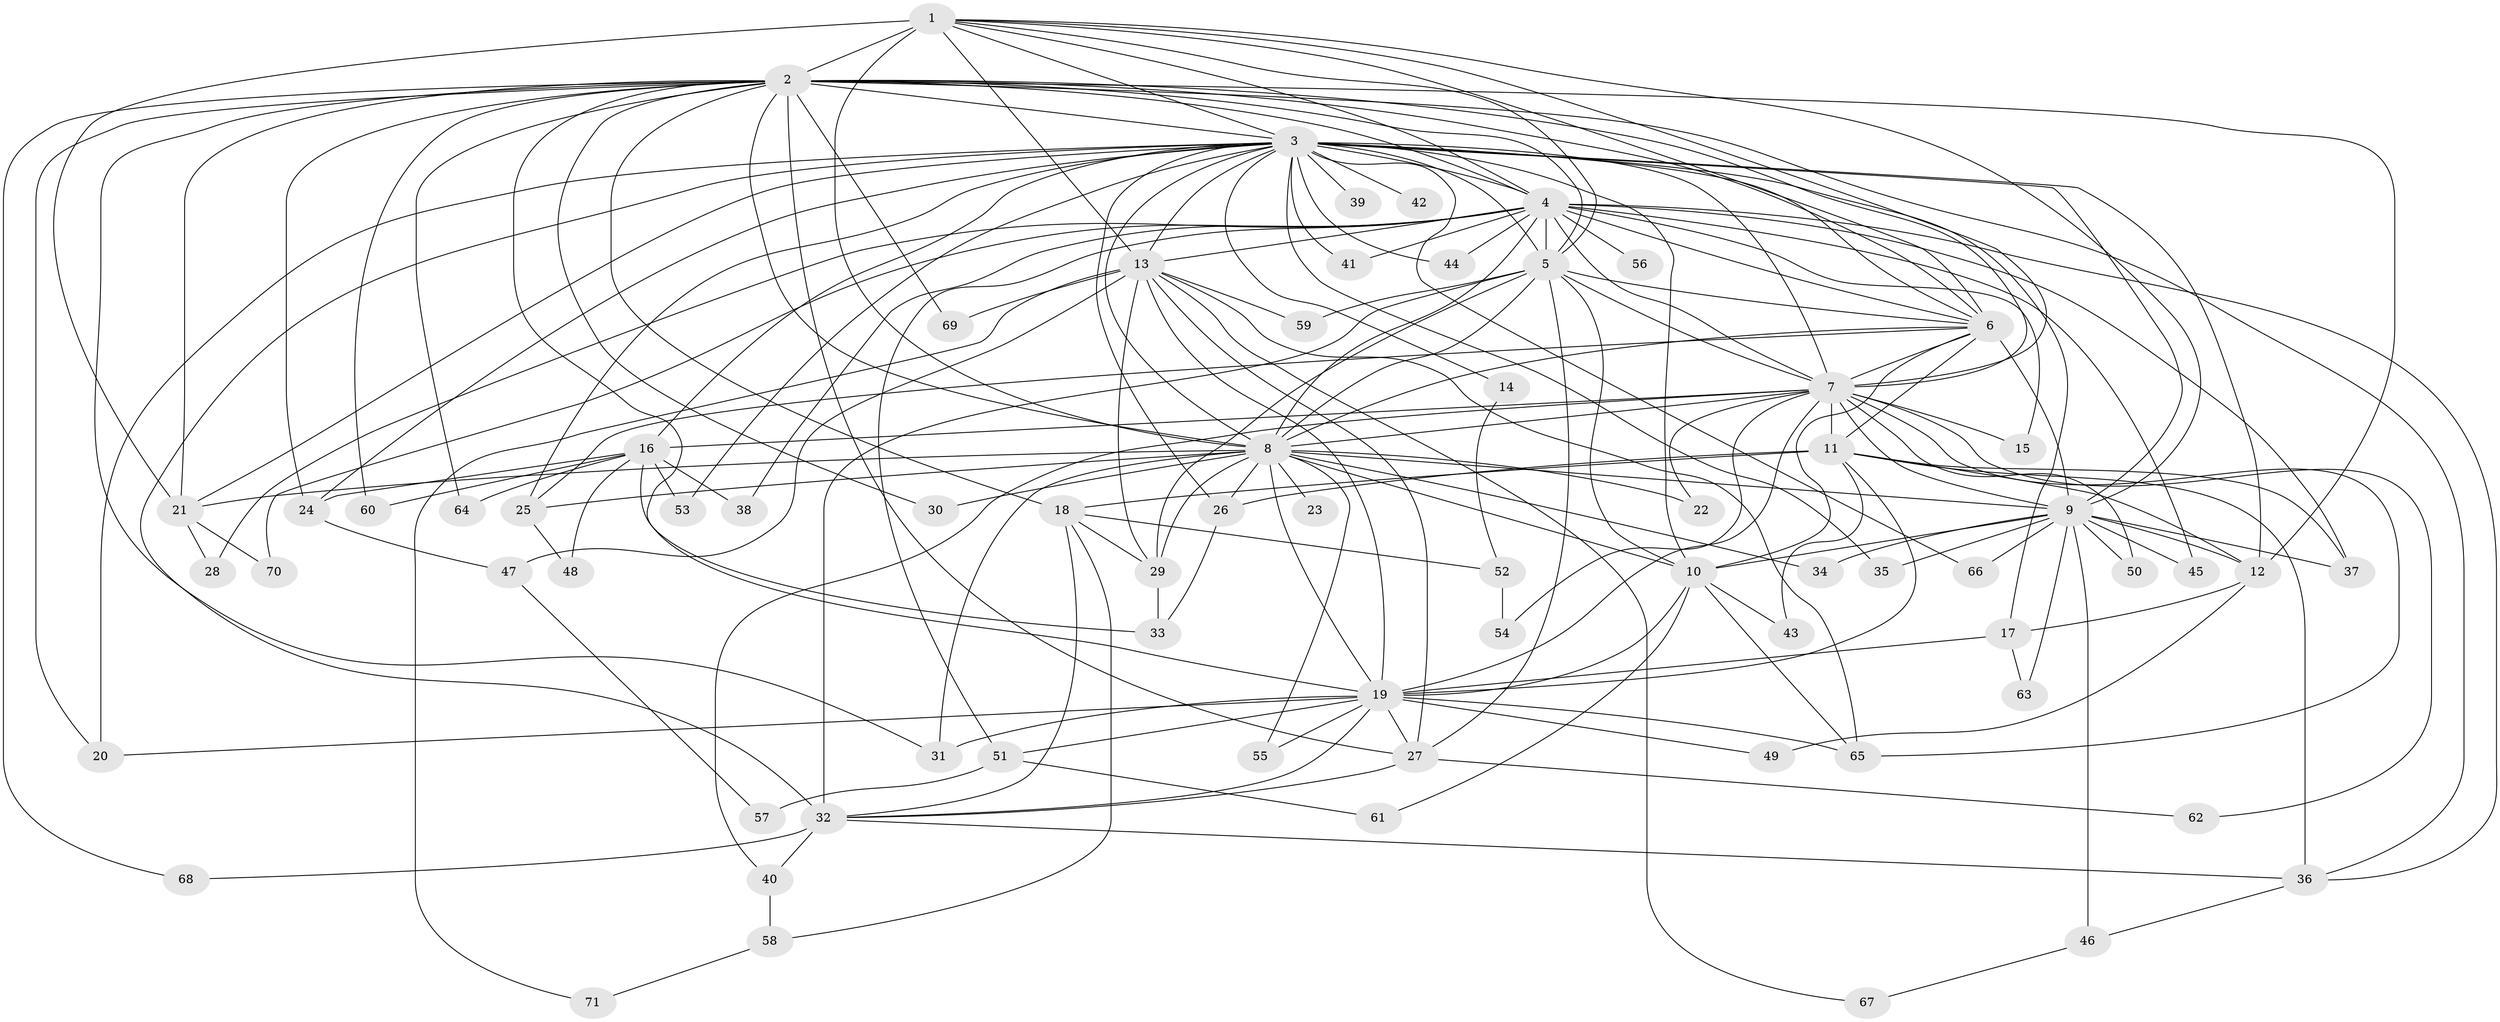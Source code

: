 // original degree distribution, {25: 0.0070921985815602835, 26: 0.0070921985815602835, 36: 0.0070921985815602835, 24: 0.0070921985815602835, 15: 0.0070921985815602835, 18: 0.0070921985815602835, 14: 0.0070921985815602835, 31: 0.0070921985815602835, 28: 0.0070921985815602835, 27: 0.0070921985815602835, 4: 0.12056737588652482, 3: 0.1773049645390071, 9: 0.0070921985815602835, 5: 0.0425531914893617, 2: 0.5531914893617021, 6: 0.014184397163120567, 13: 0.0070921985815602835, 7: 0.0070921985815602835}
// Generated by graph-tools (version 1.1) at 2025/34/03/09/25 02:34:46]
// undirected, 71 vertices, 183 edges
graph export_dot {
graph [start="1"]
  node [color=gray90,style=filled];
  1;
  2;
  3;
  4;
  5;
  6;
  7;
  8;
  9;
  10;
  11;
  12;
  13;
  14;
  15;
  16;
  17;
  18;
  19;
  20;
  21;
  22;
  23;
  24;
  25;
  26;
  27;
  28;
  29;
  30;
  31;
  32;
  33;
  34;
  35;
  36;
  37;
  38;
  39;
  40;
  41;
  42;
  43;
  44;
  45;
  46;
  47;
  48;
  49;
  50;
  51;
  52;
  53;
  54;
  55;
  56;
  57;
  58;
  59;
  60;
  61;
  62;
  63;
  64;
  65;
  66;
  67;
  68;
  69;
  70;
  71;
  1 -- 2 [weight=1.0];
  1 -- 3 [weight=2.0];
  1 -- 4 [weight=1.0];
  1 -- 5 [weight=2.0];
  1 -- 6 [weight=1.0];
  1 -- 7 [weight=2.0];
  1 -- 8 [weight=2.0];
  1 -- 9 [weight=1.0];
  1 -- 13 [weight=10.0];
  1 -- 21 [weight=1.0];
  2 -- 3 [weight=2.0];
  2 -- 4 [weight=1.0];
  2 -- 5 [weight=2.0];
  2 -- 6 [weight=2.0];
  2 -- 7 [weight=2.0];
  2 -- 8 [weight=1.0];
  2 -- 12 [weight=2.0];
  2 -- 18 [weight=1.0];
  2 -- 19 [weight=1.0];
  2 -- 20 [weight=1.0];
  2 -- 21 [weight=1.0];
  2 -- 24 [weight=1.0];
  2 -- 27 [weight=1.0];
  2 -- 30 [weight=1.0];
  2 -- 31 [weight=1.0];
  2 -- 36 [weight=1.0];
  2 -- 60 [weight=1.0];
  2 -- 64 [weight=1.0];
  2 -- 68 [weight=1.0];
  2 -- 69 [weight=1.0];
  3 -- 4 [weight=2.0];
  3 -- 5 [weight=4.0];
  3 -- 6 [weight=2.0];
  3 -- 7 [weight=2.0];
  3 -- 8 [weight=2.0];
  3 -- 9 [weight=4.0];
  3 -- 10 [weight=1.0];
  3 -- 12 [weight=1.0];
  3 -- 13 [weight=4.0];
  3 -- 14 [weight=1.0];
  3 -- 16 [weight=2.0];
  3 -- 17 [weight=1.0];
  3 -- 20 [weight=1.0];
  3 -- 21 [weight=1.0];
  3 -- 24 [weight=1.0];
  3 -- 25 [weight=1.0];
  3 -- 26 [weight=1.0];
  3 -- 32 [weight=1.0];
  3 -- 35 [weight=1.0];
  3 -- 39 [weight=1.0];
  3 -- 41 [weight=1.0];
  3 -- 42 [weight=2.0];
  3 -- 44 [weight=1.0];
  3 -- 53 [weight=1.0];
  3 -- 66 [weight=1.0];
  4 -- 5 [weight=3.0];
  4 -- 6 [weight=1.0];
  4 -- 7 [weight=1.0];
  4 -- 8 [weight=1.0];
  4 -- 13 [weight=2.0];
  4 -- 15 [weight=1.0];
  4 -- 28 [weight=1.0];
  4 -- 36 [weight=1.0];
  4 -- 37 [weight=1.0];
  4 -- 38 [weight=1.0];
  4 -- 41 [weight=1.0];
  4 -- 44 [weight=1.0];
  4 -- 45 [weight=1.0];
  4 -- 51 [weight=1.0];
  4 -- 56 [weight=1.0];
  4 -- 70 [weight=1.0];
  5 -- 6 [weight=2.0];
  5 -- 7 [weight=3.0];
  5 -- 8 [weight=3.0];
  5 -- 10 [weight=1.0];
  5 -- 27 [weight=1.0];
  5 -- 29 [weight=1.0];
  5 -- 32 [weight=5.0];
  5 -- 59 [weight=1.0];
  6 -- 7 [weight=2.0];
  6 -- 8 [weight=1.0];
  6 -- 9 [weight=16.0];
  6 -- 10 [weight=1.0];
  6 -- 11 [weight=1.0];
  6 -- 25 [weight=2.0];
  7 -- 8 [weight=1.0];
  7 -- 9 [weight=4.0];
  7 -- 11 [weight=2.0];
  7 -- 15 [weight=1.0];
  7 -- 16 [weight=1.0];
  7 -- 19 [weight=1.0];
  7 -- 22 [weight=1.0];
  7 -- 40 [weight=1.0];
  7 -- 50 [weight=1.0];
  7 -- 54 [weight=1.0];
  7 -- 62 [weight=1.0];
  7 -- 65 [weight=1.0];
  8 -- 9 [weight=3.0];
  8 -- 10 [weight=1.0];
  8 -- 19 [weight=1.0];
  8 -- 21 [weight=1.0];
  8 -- 22 [weight=1.0];
  8 -- 23 [weight=1.0];
  8 -- 25 [weight=1.0];
  8 -- 26 [weight=1.0];
  8 -- 29 [weight=1.0];
  8 -- 30 [weight=1.0];
  8 -- 31 [weight=2.0];
  8 -- 34 [weight=1.0];
  8 -- 55 [weight=1.0];
  9 -- 10 [weight=1.0];
  9 -- 12 [weight=2.0];
  9 -- 34 [weight=1.0];
  9 -- 35 [weight=1.0];
  9 -- 37 [weight=1.0];
  9 -- 45 [weight=1.0];
  9 -- 46 [weight=1.0];
  9 -- 50 [weight=1.0];
  9 -- 63 [weight=1.0];
  9 -- 66 [weight=1.0];
  10 -- 19 [weight=1.0];
  10 -- 43 [weight=1.0];
  10 -- 61 [weight=1.0];
  10 -- 65 [weight=1.0];
  11 -- 12 [weight=1.0];
  11 -- 18 [weight=1.0];
  11 -- 19 [weight=1.0];
  11 -- 26 [weight=1.0];
  11 -- 36 [weight=1.0];
  11 -- 37 [weight=1.0];
  11 -- 43 [weight=1.0];
  12 -- 17 [weight=1.0];
  12 -- 49 [weight=1.0];
  13 -- 19 [weight=1.0];
  13 -- 27 [weight=1.0];
  13 -- 29 [weight=1.0];
  13 -- 47 [weight=1.0];
  13 -- 59 [weight=1.0];
  13 -- 65 [weight=1.0];
  13 -- 67 [weight=1.0];
  13 -- 69 [weight=1.0];
  13 -- 71 [weight=1.0];
  14 -- 52 [weight=1.0];
  16 -- 24 [weight=1.0];
  16 -- 33 [weight=1.0];
  16 -- 38 [weight=1.0];
  16 -- 48 [weight=1.0];
  16 -- 53 [weight=1.0];
  16 -- 60 [weight=1.0];
  16 -- 64 [weight=1.0];
  17 -- 19 [weight=1.0];
  17 -- 63 [weight=1.0];
  18 -- 29 [weight=1.0];
  18 -- 32 [weight=1.0];
  18 -- 52 [weight=1.0];
  18 -- 58 [weight=1.0];
  19 -- 20 [weight=1.0];
  19 -- 27 [weight=1.0];
  19 -- 31 [weight=1.0];
  19 -- 32 [weight=1.0];
  19 -- 49 [weight=1.0];
  19 -- 51 [weight=1.0];
  19 -- 55 [weight=1.0];
  19 -- 65 [weight=1.0];
  21 -- 28 [weight=1.0];
  21 -- 70 [weight=1.0];
  24 -- 47 [weight=1.0];
  25 -- 48 [weight=1.0];
  26 -- 33 [weight=1.0];
  27 -- 32 [weight=1.0];
  27 -- 62 [weight=1.0];
  29 -- 33 [weight=1.0];
  32 -- 36 [weight=1.0];
  32 -- 40 [weight=1.0];
  32 -- 68 [weight=1.0];
  36 -- 46 [weight=1.0];
  40 -- 58 [weight=1.0];
  46 -- 67 [weight=1.0];
  47 -- 57 [weight=1.0];
  51 -- 57 [weight=1.0];
  51 -- 61 [weight=1.0];
  52 -- 54 [weight=1.0];
  58 -- 71 [weight=1.0];
}
